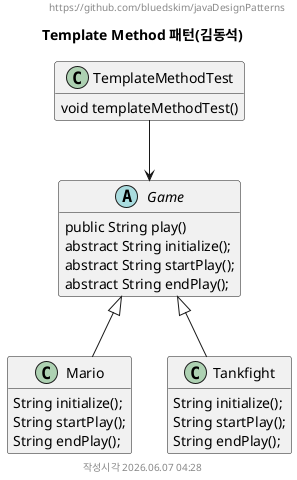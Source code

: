 @startuml Template Method 패턴(김동석)

hide empty members
hide empty methods

title Template Method 패턴(김동석)
header https://github.com/bluedskim/javaDesignPatterns
footer 작성시각 %date("yyyy.MM.dd' 'HH:mm")


abstract class Game {
	public String play()
	abstract String initialize();
	abstract String startPlay();
	abstract String endPlay();
}

class Mario {
	String initialize();
	String startPlay();
	String endPlay();
}

class Tankfight {
	String initialize();
	String startPlay();
	String endPlay();
}

class TemplateMethodTest {
	void templateMethodTest()
}

Game <|-- Mario
Game <|-- Tankfight

TemplateMethodTest --> Game

@enduml
